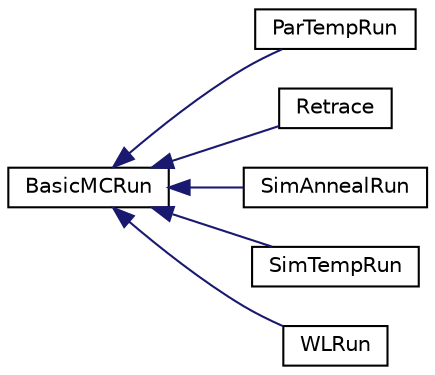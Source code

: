 digraph "Graphical Class Hierarchy"
{
  bgcolor="transparent";
  edge [fontname="Helvetica",fontsize="10",labelfontname="Helvetica",labelfontsize="10"];
  node [fontname="Helvetica",fontsize="10",shape=record];
  rankdir="LR";
  Node1 [label="BasicMCRun",height=0.2,width=0.4,color="black",URL="$classBasicMCRun.html",tooltip="Constant temperature Monte Carlo simulations."];
  Node1 -> Node2 [dir="back",color="midnightblue",fontsize="10",style="solid",fontname="Helvetica"];
  Node2 [label="ParTempRun",height=0.2,width=0.4,color="black",URL="$classParTempRun.html",tooltip="Parallel tempering class."];
  Node1 -> Node3 [dir="back",color="midnightblue",fontsize="10",style="solid",fontname="Helvetica"];
  Node3 [label="Retrace",height=0.2,width=0.4,color="black",URL="$classRetrace.html",tooltip="A program to retrace the path of an individual replica of parallel tempering."];
  Node1 -> Node4 [dir="back",color="midnightblue",fontsize="10",style="solid",fontname="Helvetica"];
  Node4 [label="SimAnnealRun",height=0.2,width=0.4,color="black",URL="$classSimAnnealRun.html",tooltip="Simulated annealing."];
  Node1 -> Node5 [dir="back",color="midnightblue",fontsize="10",style="solid",fontname="Helvetica"];
  Node5 [label="SimTempRun",height=0.2,width=0.4,color="black",URL="$classSimTempRun.html",tooltip="Simulated tempering with profasi."];
  Node1 -> Node6 [dir="back",color="midnightblue",fontsize="10",style="solid",fontname="Helvetica"];
  Node6 [label="WLRun",height=0.2,width=0.4,color="black",URL="$classWLRun.html",tooltip="Monte Carlo simulations with the Wang Landau method."];
}
